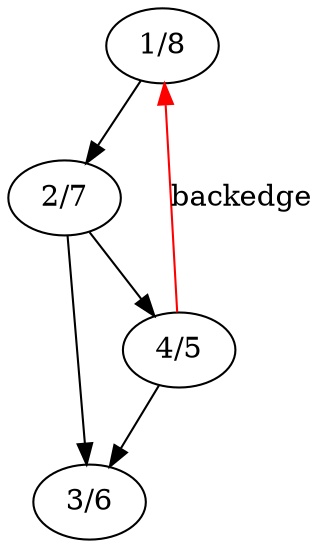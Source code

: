 digraph {
  "1/8"; /* root node */
  "1/8" -> "2/7";
  "2/7" -> "4/5";
  "2/7" -> "3/6";
  edge [label=backedge,color=red];
  "4/5" -> "1/8";
  edge [label="",color=""];
  "4/5" -> "3/6";
}
